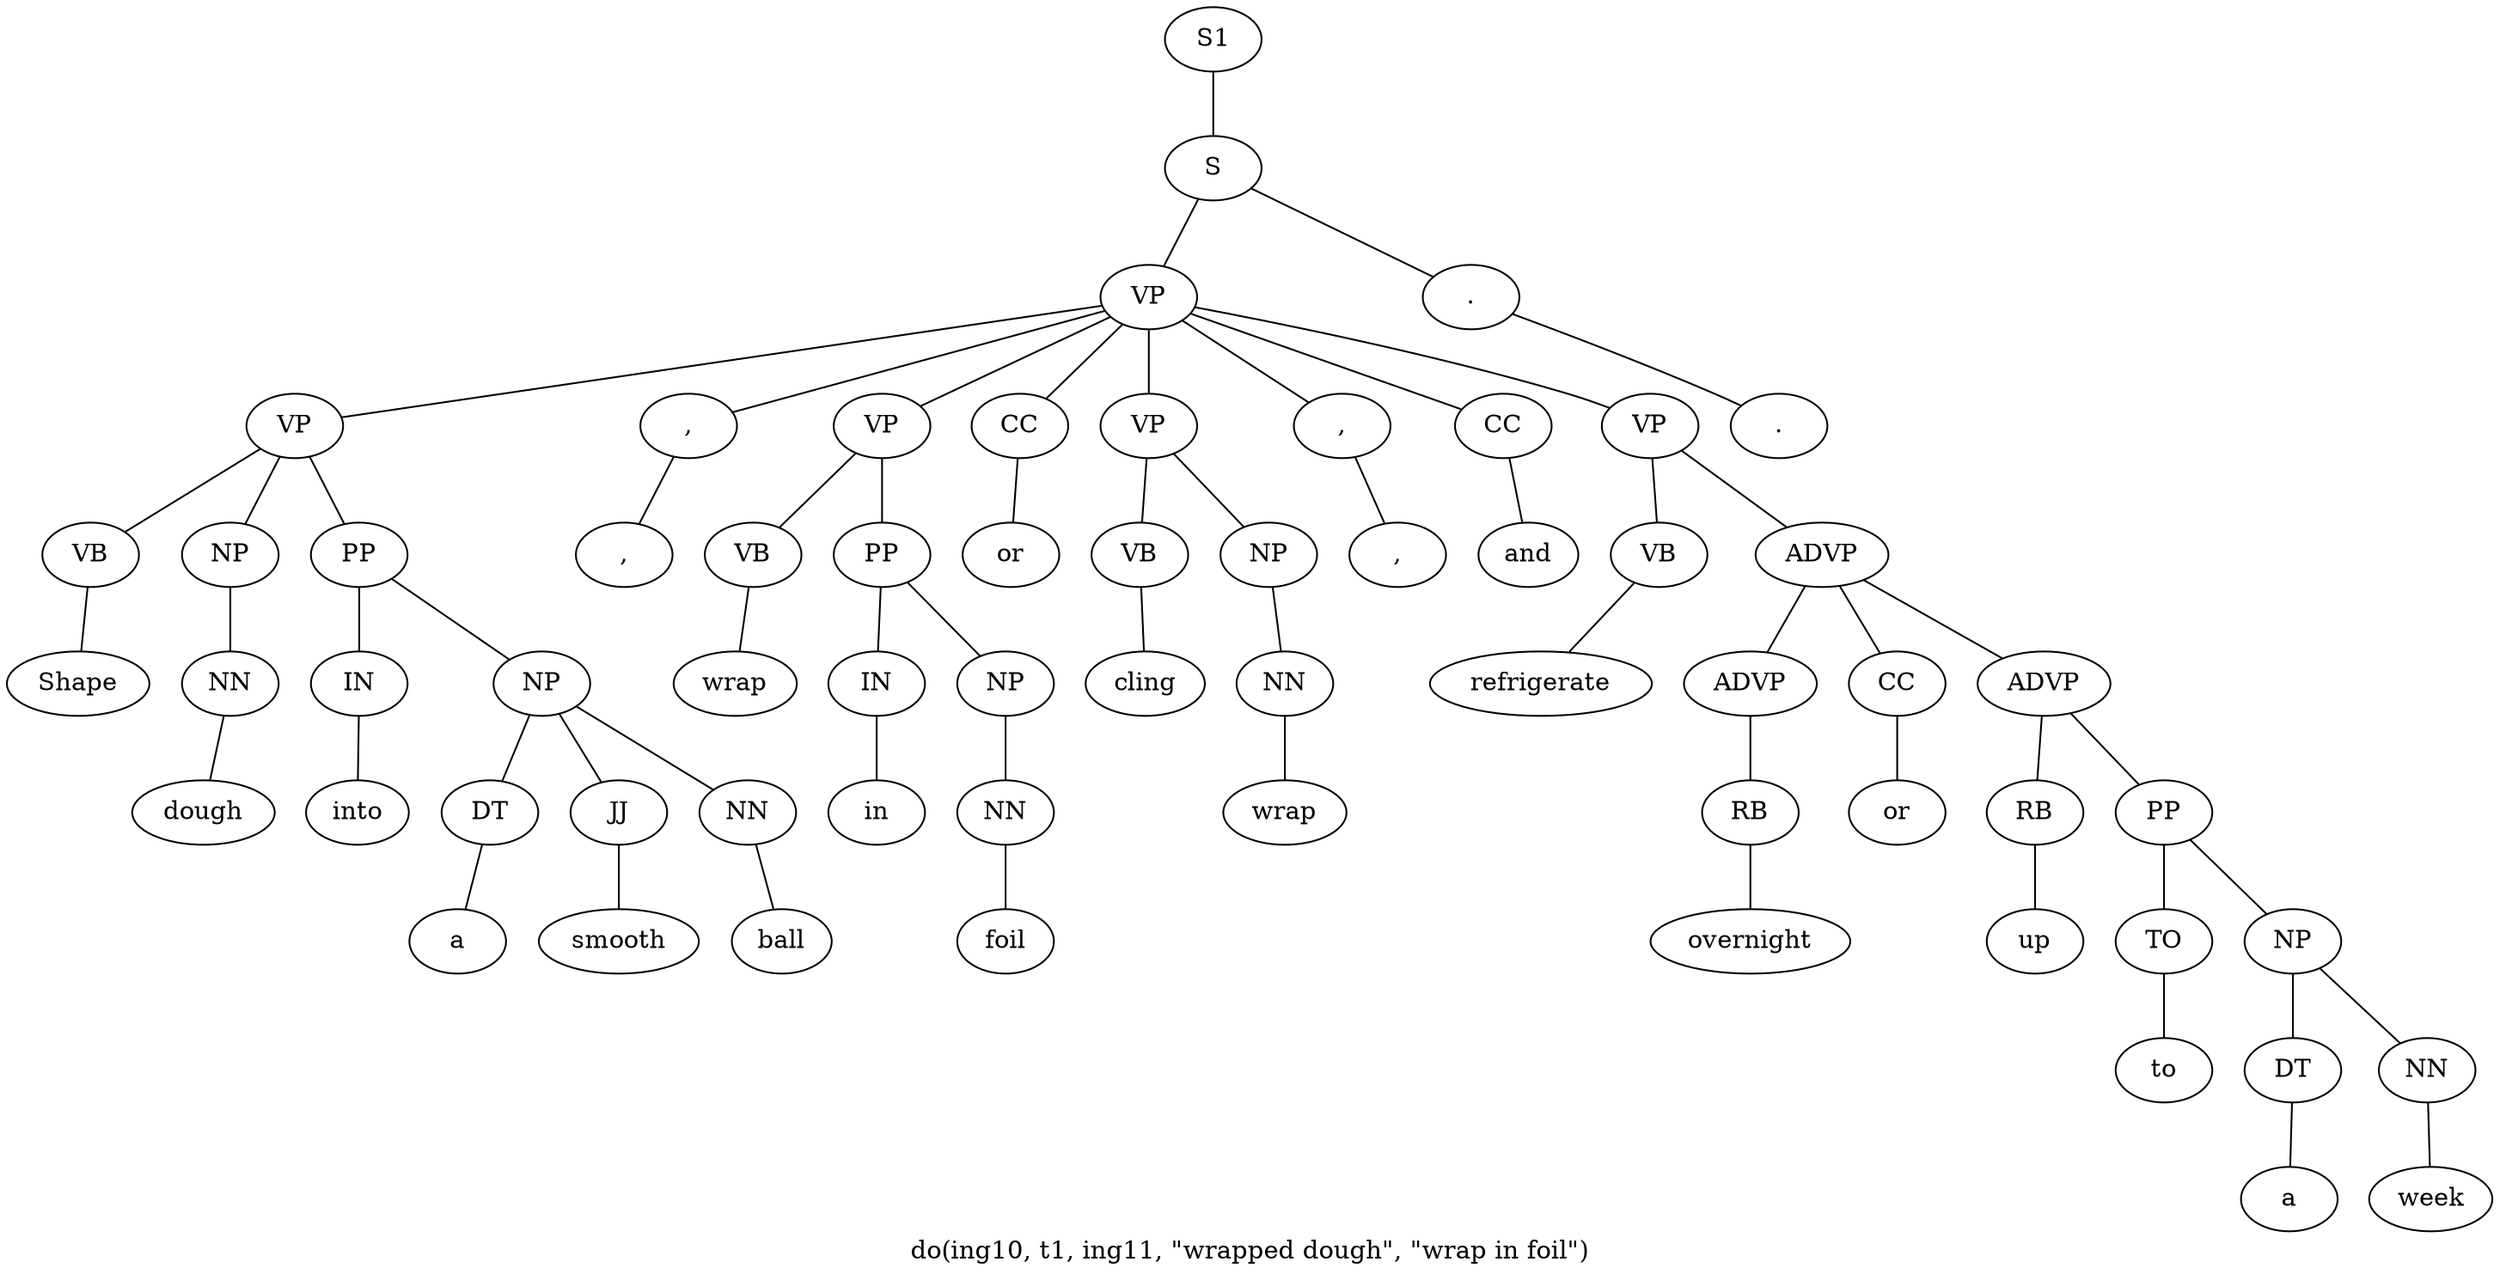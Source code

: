 graph SyntaxGraph {
	label = "do(ing10, t1, ing11, \"wrapped dough\", \"wrap in foil\")";
	Node0 [label="S1"];
	Node1 [label="S"];
	Node2 [label="VP"];
	Node3 [label="VP"];
	Node4 [label="VB"];
	Node5 [label="Shape"];
	Node6 [label="NP"];
	Node7 [label="NN"];
	Node8 [label="dough"];
	Node9 [label="PP"];
	Node10 [label="IN"];
	Node11 [label="into"];
	Node12 [label="NP"];
	Node13 [label="DT"];
	Node14 [label="a"];
	Node15 [label="JJ"];
	Node16 [label="smooth"];
	Node17 [label="NN"];
	Node18 [label="ball"];
	Node19 [label=","];
	Node20 [label=","];
	Node21 [label="VP"];
	Node22 [label="VB"];
	Node23 [label="wrap"];
	Node24 [label="PP"];
	Node25 [label="IN"];
	Node26 [label="in"];
	Node27 [label="NP"];
	Node28 [label="NN"];
	Node29 [label="foil"];
	Node30 [label="CC"];
	Node31 [label="or"];
	Node32 [label="VP"];
	Node33 [label="VB"];
	Node34 [label="cling"];
	Node35 [label="NP"];
	Node36 [label="NN"];
	Node37 [label="wrap"];
	Node38 [label=","];
	Node39 [label=","];
	Node40 [label="CC"];
	Node41 [label="and"];
	Node42 [label="VP"];
	Node43 [label="VB"];
	Node44 [label="refrigerate"];
	Node45 [label="ADVP"];
	Node46 [label="ADVP"];
	Node47 [label="RB"];
	Node48 [label="overnight"];
	Node49 [label="CC"];
	Node50 [label="or"];
	Node51 [label="ADVP"];
	Node52 [label="RB"];
	Node53 [label="up"];
	Node54 [label="PP"];
	Node55 [label="TO"];
	Node56 [label="to"];
	Node57 [label="NP"];
	Node58 [label="DT"];
	Node59 [label="a"];
	Node60 [label="NN"];
	Node61 [label="week"];
	Node62 [label="."];
	Node63 [label="."];

	Node0 -- Node1;
	Node1 -- Node2;
	Node1 -- Node62;
	Node2 -- Node3;
	Node2 -- Node19;
	Node2 -- Node21;
	Node2 -- Node30;
	Node2 -- Node32;
	Node2 -- Node38;
	Node2 -- Node40;
	Node2 -- Node42;
	Node3 -- Node4;
	Node3 -- Node6;
	Node3 -- Node9;
	Node4 -- Node5;
	Node6 -- Node7;
	Node7 -- Node8;
	Node9 -- Node10;
	Node9 -- Node12;
	Node10 -- Node11;
	Node12 -- Node13;
	Node12 -- Node15;
	Node12 -- Node17;
	Node13 -- Node14;
	Node15 -- Node16;
	Node17 -- Node18;
	Node19 -- Node20;
	Node21 -- Node22;
	Node21 -- Node24;
	Node22 -- Node23;
	Node24 -- Node25;
	Node24 -- Node27;
	Node25 -- Node26;
	Node27 -- Node28;
	Node28 -- Node29;
	Node30 -- Node31;
	Node32 -- Node33;
	Node32 -- Node35;
	Node33 -- Node34;
	Node35 -- Node36;
	Node36 -- Node37;
	Node38 -- Node39;
	Node40 -- Node41;
	Node42 -- Node43;
	Node42 -- Node45;
	Node43 -- Node44;
	Node45 -- Node46;
	Node45 -- Node49;
	Node45 -- Node51;
	Node46 -- Node47;
	Node47 -- Node48;
	Node49 -- Node50;
	Node51 -- Node52;
	Node51 -- Node54;
	Node52 -- Node53;
	Node54 -- Node55;
	Node54 -- Node57;
	Node55 -- Node56;
	Node57 -- Node58;
	Node57 -- Node60;
	Node58 -- Node59;
	Node60 -- Node61;
	Node62 -- Node63;
}